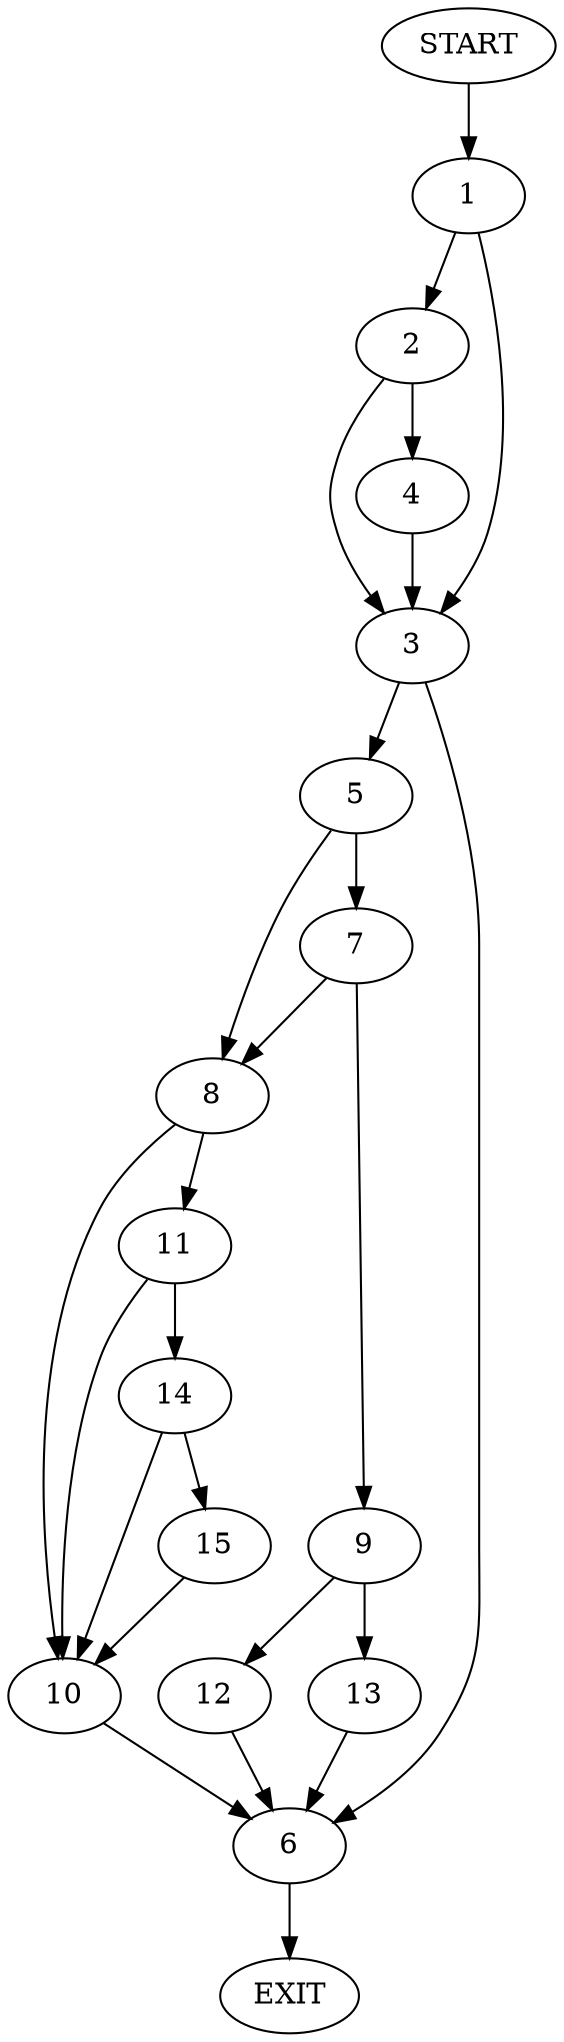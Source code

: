 digraph {
0 [label="START"]
16 [label="EXIT"]
0 -> 1
1 -> 2
1 -> 3
2 -> 3
2 -> 4
3 -> 5
3 -> 6
4 -> 3
6 -> 16
5 -> 7
5 -> 8
7 -> 8
7 -> 9
8 -> 10
8 -> 11
9 -> 12
9 -> 13
12 -> 6
13 -> 6
10 -> 6
11 -> 14
11 -> 10
14 -> 10
14 -> 15
15 -> 10
}

